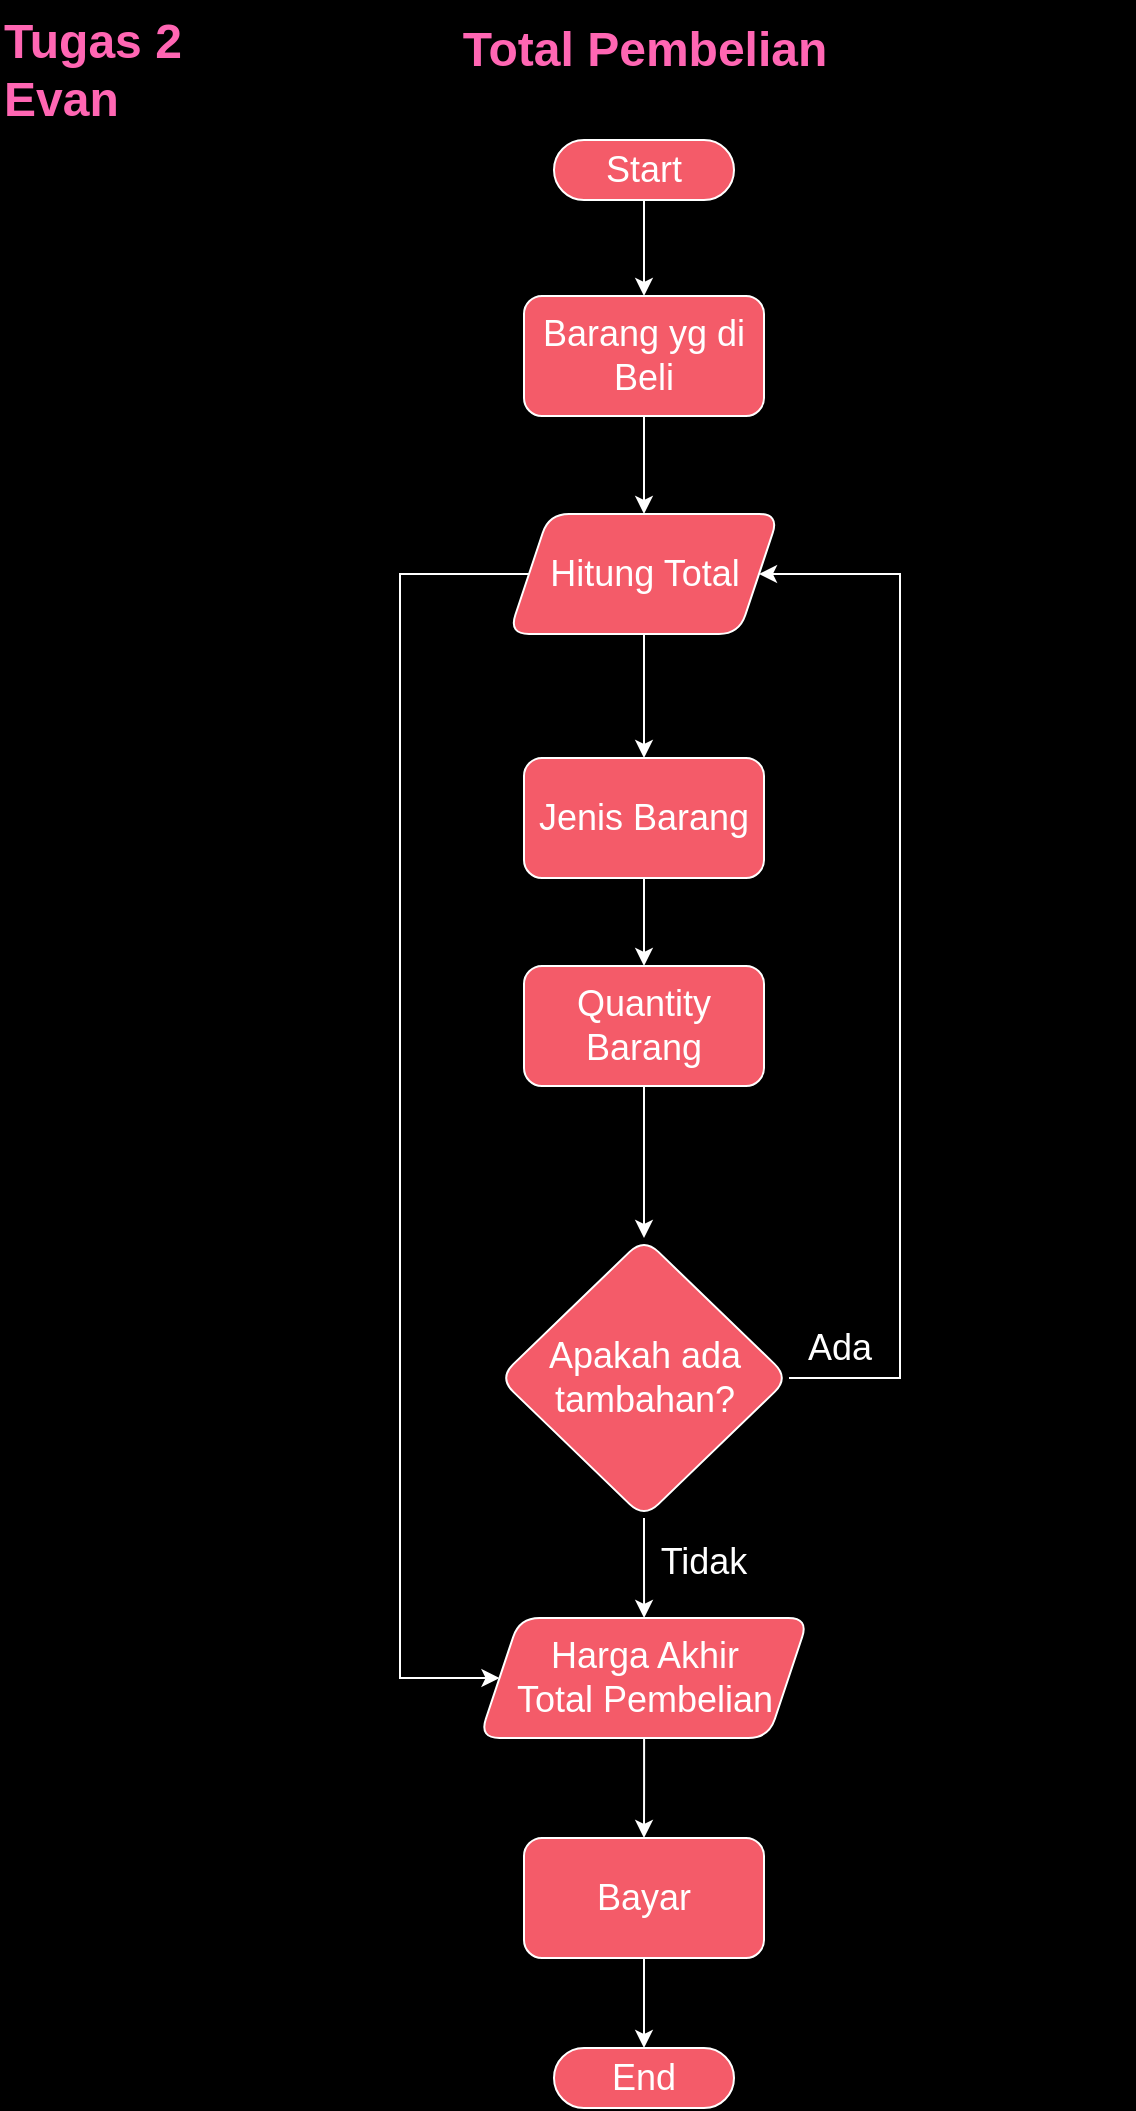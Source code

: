 <mxfile version="22.1.7" type="device">
  <diagram id="C5RBs43oDa-KdzZeNtuy" name="Page-1">
    <mxGraphModel dx="880" dy="446" grid="1" gridSize="10" guides="1" tooltips="1" connect="1" arrows="1" fold="1" page="1" pageScale="1" pageWidth="827" pageHeight="1169" background="#000000" math="0" shadow="0">
      <root>
        <mxCell id="WIyWlLk6GJQsqaUBKTNV-0" />
        <mxCell id="WIyWlLk6GJQsqaUBKTNV-1" parent="WIyWlLk6GJQsqaUBKTNV-0" />
        <mxCell id="wWsB43tYdhF1dsKAu8T7-9" value="" style="edgeStyle=orthogonalEdgeStyle;rounded=1;orthogonalLoop=1;jettySize=auto;html=1;labelBackgroundColor=none;strokeColor=#FFFFFF;fontColor=#FFFFFF;" parent="WIyWlLk6GJQsqaUBKTNV-1" source="wWsB43tYdhF1dsKAu8T7-1" target="wWsB43tYdhF1dsKAu8T7-8" edge="1">
          <mxGeometry relative="1" as="geometry" />
        </mxCell>
        <mxCell id="wWsB43tYdhF1dsKAu8T7-1" value="&lt;font style=&quot;font-size: 18px;&quot;&gt;Start&lt;/font&gt;" style="html=1;dashed=0;whiteSpace=wrap;shape=mxgraph.dfd.start;rounded=1;labelBackgroundColor=none;fillColor=#F45B69;strokeColor=#FFFFFF;fontColor=#FFFFFF;" parent="WIyWlLk6GJQsqaUBKTNV-1" vertex="1">
          <mxGeometry x="367" y="80" width="90" height="30" as="geometry" />
        </mxCell>
        <mxCell id="ta6XSB1Axet3nMUNqBAB-6" value="" style="edgeStyle=orthogonalEdgeStyle;rounded=0;orthogonalLoop=1;jettySize=auto;html=1;strokeColor=#FFFFFF;" edge="1" parent="WIyWlLk6GJQsqaUBKTNV-1" source="wWsB43tYdhF1dsKAu8T7-8" target="ta6XSB1Axet3nMUNqBAB-5">
          <mxGeometry relative="1" as="geometry" />
        </mxCell>
        <mxCell id="wWsB43tYdhF1dsKAu8T7-8" value="&lt;font style=&quot;font-size: 18px;&quot;&gt;Barang yg di Beli&lt;/font&gt;" style="whiteSpace=wrap;html=1;dashed=0;rounded=1;labelBackgroundColor=none;fillColor=#F45B69;strokeColor=#FFFFFF;fontColor=#FFFFFF;" parent="WIyWlLk6GJQsqaUBKTNV-1" vertex="1">
          <mxGeometry x="352" y="158" width="120" height="60" as="geometry" />
        </mxCell>
        <mxCell id="ta6XSB1Axet3nMUNqBAB-12" style="edgeStyle=orthogonalEdgeStyle;rounded=0;orthogonalLoop=1;jettySize=auto;html=1;strokeColor=#FFFFFF;entryX=1;entryY=0.5;entryDx=0;entryDy=0;" edge="1" parent="WIyWlLk6GJQsqaUBKTNV-1" source="wWsB43tYdhF1dsKAu8T7-20" target="ta6XSB1Axet3nMUNqBAB-5">
          <mxGeometry relative="1" as="geometry">
            <mxPoint x="539" y="289" as="targetPoint" />
            <Array as="points">
              <mxPoint x="540" y="699" />
              <mxPoint x="540" y="297" />
            </Array>
          </mxGeometry>
        </mxCell>
        <mxCell id="ta6XSB1Axet3nMUNqBAB-15" value="" style="edgeStyle=orthogonalEdgeStyle;rounded=0;orthogonalLoop=1;jettySize=auto;html=1;strokeColor=#FFFFFF;" edge="1" parent="WIyWlLk6GJQsqaUBKTNV-1" source="wWsB43tYdhF1dsKAu8T7-20" target="ta6XSB1Axet3nMUNqBAB-13">
          <mxGeometry relative="1" as="geometry" />
        </mxCell>
        <mxCell id="wWsB43tYdhF1dsKAu8T7-20" value="&lt;span style=&quot;font-size: 18px;&quot;&gt;Apakah ada tambahan?&lt;/span&gt;" style="rhombus;whiteSpace=wrap;html=1;dashed=0;rounded=1;labelBackgroundColor=none;fillColor=#F45B69;strokeColor=#FFFFFF;fontColor=#FFFFFF;" parent="WIyWlLk6GJQsqaUBKTNV-1" vertex="1">
          <mxGeometry x="339.5" y="629" width="145" height="140" as="geometry" />
        </mxCell>
        <mxCell id="wWsB43tYdhF1dsKAu8T7-31" value="&lt;font style=&quot;font-size: 18px;&quot;&gt;Ada&lt;/font&gt;" style="text;html=1;strokeColor=none;fillColor=none;align=center;verticalAlign=middle;whiteSpace=wrap;rounded=1;labelBackgroundColor=none;fontColor=#FFFFFF;" parent="WIyWlLk6GJQsqaUBKTNV-1" vertex="1">
          <mxGeometry x="479.5" y="669" width="60" height="30" as="geometry" />
        </mxCell>
        <mxCell id="wWsB43tYdhF1dsKAu8T7-33" value="&lt;font style=&quot;font-size: 18px;&quot;&gt;End&lt;/font&gt;" style="html=1;dashed=0;whiteSpace=wrap;shape=mxgraph.dfd.start;rounded=1;labelBackgroundColor=none;fillColor=#F45B69;strokeColor=#FFFFFF;fontColor=#FFFFFF;" parent="WIyWlLk6GJQsqaUBKTNV-1" vertex="1">
          <mxGeometry x="367" y="1034" width="90" height="30" as="geometry" />
        </mxCell>
        <mxCell id="wWsB43tYdhF1dsKAu8T7-49" value="Total Pembelian" style="text;strokeColor=none;fillColor=none;html=1;fontSize=24;fontStyle=1;verticalAlign=middle;align=center;fontColor=#FF66B3;" parent="WIyWlLk6GJQsqaUBKTNV-1" vertex="1">
          <mxGeometry x="167" y="10" width="490" height="50" as="geometry" />
        </mxCell>
        <mxCell id="ta6XSB1Axet3nMUNqBAB-9" value="" style="edgeStyle=orthogonalEdgeStyle;rounded=0;orthogonalLoop=1;jettySize=auto;html=1;strokeColor=#FFFFFF;" edge="1" parent="WIyWlLk6GJQsqaUBKTNV-1" source="ta6XSB1Axet3nMUNqBAB-5" target="ta6XSB1Axet3nMUNqBAB-7">
          <mxGeometry relative="1" as="geometry" />
        </mxCell>
        <mxCell id="ta6XSB1Axet3nMUNqBAB-14" style="edgeStyle=orthogonalEdgeStyle;rounded=0;orthogonalLoop=1;jettySize=auto;html=1;strokeColor=#FFFFFF;" edge="1" parent="WIyWlLk6GJQsqaUBKTNV-1" source="ta6XSB1Axet3nMUNqBAB-5" target="ta6XSB1Axet3nMUNqBAB-13">
          <mxGeometry relative="1" as="geometry">
            <mxPoint x="289" y="859" as="targetPoint" />
            <Array as="points">
              <mxPoint x="290" y="297" />
              <mxPoint x="290" y="849" />
            </Array>
          </mxGeometry>
        </mxCell>
        <mxCell id="ta6XSB1Axet3nMUNqBAB-5" value="&lt;span style=&quot;font-size: 18px;&quot;&gt;Hitung Total&lt;/span&gt;" style="shape=parallelogram;perimeter=parallelogramPerimeter;whiteSpace=wrap;html=1;fixedSize=1;rounded=1;labelBackgroundColor=none;fillColor=#F45B69;strokeColor=#FFFFFF;fontColor=#FFFFFF;" vertex="1" parent="WIyWlLk6GJQsqaUBKTNV-1">
          <mxGeometry x="344.5" y="267" width="135" height="60" as="geometry" />
        </mxCell>
        <mxCell id="ta6XSB1Axet3nMUNqBAB-10" value="" style="edgeStyle=orthogonalEdgeStyle;rounded=0;orthogonalLoop=1;jettySize=auto;html=1;strokeColor=#FFFFFF;" edge="1" parent="WIyWlLk6GJQsqaUBKTNV-1" source="ta6XSB1Axet3nMUNqBAB-7" target="ta6XSB1Axet3nMUNqBAB-8">
          <mxGeometry relative="1" as="geometry" />
        </mxCell>
        <mxCell id="ta6XSB1Axet3nMUNqBAB-7" value="&lt;font style=&quot;font-size: 18px;&quot;&gt;Jenis Barang&lt;/font&gt;" style="whiteSpace=wrap;html=1;dashed=0;rounded=1;labelBackgroundColor=none;fillColor=#F45B69;strokeColor=#FFFFFF;fontColor=#FFFFFF;" vertex="1" parent="WIyWlLk6GJQsqaUBKTNV-1">
          <mxGeometry x="352" y="389" width="120" height="60" as="geometry" />
        </mxCell>
        <mxCell id="ta6XSB1Axet3nMUNqBAB-11" value="" style="edgeStyle=orthogonalEdgeStyle;rounded=0;orthogonalLoop=1;jettySize=auto;html=1;strokeColor=#FFFFFF;" edge="1" parent="WIyWlLk6GJQsqaUBKTNV-1" source="ta6XSB1Axet3nMUNqBAB-8" target="wWsB43tYdhF1dsKAu8T7-20">
          <mxGeometry relative="1" as="geometry" />
        </mxCell>
        <mxCell id="ta6XSB1Axet3nMUNqBAB-8" value="&lt;font style=&quot;font-size: 18px;&quot;&gt;Quantity Barang&lt;/font&gt;" style="whiteSpace=wrap;html=1;dashed=0;rounded=1;labelBackgroundColor=none;fillColor=#F45B69;strokeColor=#FFFFFF;fontColor=#FFFFFF;" vertex="1" parent="WIyWlLk6GJQsqaUBKTNV-1">
          <mxGeometry x="352" y="493" width="120" height="60" as="geometry" />
        </mxCell>
        <mxCell id="ta6XSB1Axet3nMUNqBAB-18" value="" style="edgeStyle=orthogonalEdgeStyle;rounded=0;orthogonalLoop=1;jettySize=auto;html=1;strokeColor=#FFFFFF;" edge="1" parent="WIyWlLk6GJQsqaUBKTNV-1" source="ta6XSB1Axet3nMUNqBAB-13" target="ta6XSB1Axet3nMUNqBAB-17">
          <mxGeometry relative="1" as="geometry" />
        </mxCell>
        <mxCell id="ta6XSB1Axet3nMUNqBAB-13" value="&lt;span style=&quot;font-size: 18px;&quot;&gt;Harga Akhir&lt;br&gt;Total Pembelian&lt;br&gt;&lt;/span&gt;" style="shape=parallelogram;perimeter=parallelogramPerimeter;whiteSpace=wrap;html=1;fixedSize=1;rounded=1;labelBackgroundColor=none;fillColor=#F45B69;strokeColor=#FFFFFF;fontColor=#FFFFFF;" vertex="1" parent="WIyWlLk6GJQsqaUBKTNV-1">
          <mxGeometry x="329.75" y="819" width="164.5" height="60" as="geometry" />
        </mxCell>
        <mxCell id="ta6XSB1Axet3nMUNqBAB-16" value="&lt;font style=&quot;font-size: 18px;&quot;&gt;Tidak&lt;/font&gt;" style="text;html=1;strokeColor=none;fillColor=none;align=center;verticalAlign=middle;whiteSpace=wrap;rounded=1;labelBackgroundColor=none;fontColor=#FFFFFF;" vertex="1" parent="WIyWlLk6GJQsqaUBKTNV-1">
          <mxGeometry x="412" y="776" width="60" height="30" as="geometry" />
        </mxCell>
        <mxCell id="ta6XSB1Axet3nMUNqBAB-19" value="" style="edgeStyle=orthogonalEdgeStyle;rounded=0;orthogonalLoop=1;jettySize=auto;html=1;strokeColor=#FFFFFF;" edge="1" parent="WIyWlLk6GJQsqaUBKTNV-1" source="ta6XSB1Axet3nMUNqBAB-17" target="wWsB43tYdhF1dsKAu8T7-33">
          <mxGeometry relative="1" as="geometry" />
        </mxCell>
        <mxCell id="ta6XSB1Axet3nMUNqBAB-17" value="&lt;font style=&quot;font-size: 18px;&quot;&gt;Bayar&lt;/font&gt;" style="whiteSpace=wrap;html=1;dashed=0;rounded=1;labelBackgroundColor=none;fillColor=#F45B69;strokeColor=#FFFFFF;fontColor=#FFFFFF;" vertex="1" parent="WIyWlLk6GJQsqaUBKTNV-1">
          <mxGeometry x="352" y="929" width="120" height="60" as="geometry" />
        </mxCell>
        <mxCell id="ta6XSB1Axet3nMUNqBAB-20" value="Tugas 2&lt;br&gt;Evan" style="text;strokeColor=none;fillColor=none;html=1;fontSize=24;fontStyle=1;verticalAlign=middle;align=left;fontColor=#FF66B3;" vertex="1" parent="WIyWlLk6GJQsqaUBKTNV-1">
          <mxGeometry x="90" y="20" width="120" height="50" as="geometry" />
        </mxCell>
      </root>
    </mxGraphModel>
  </diagram>
</mxfile>
